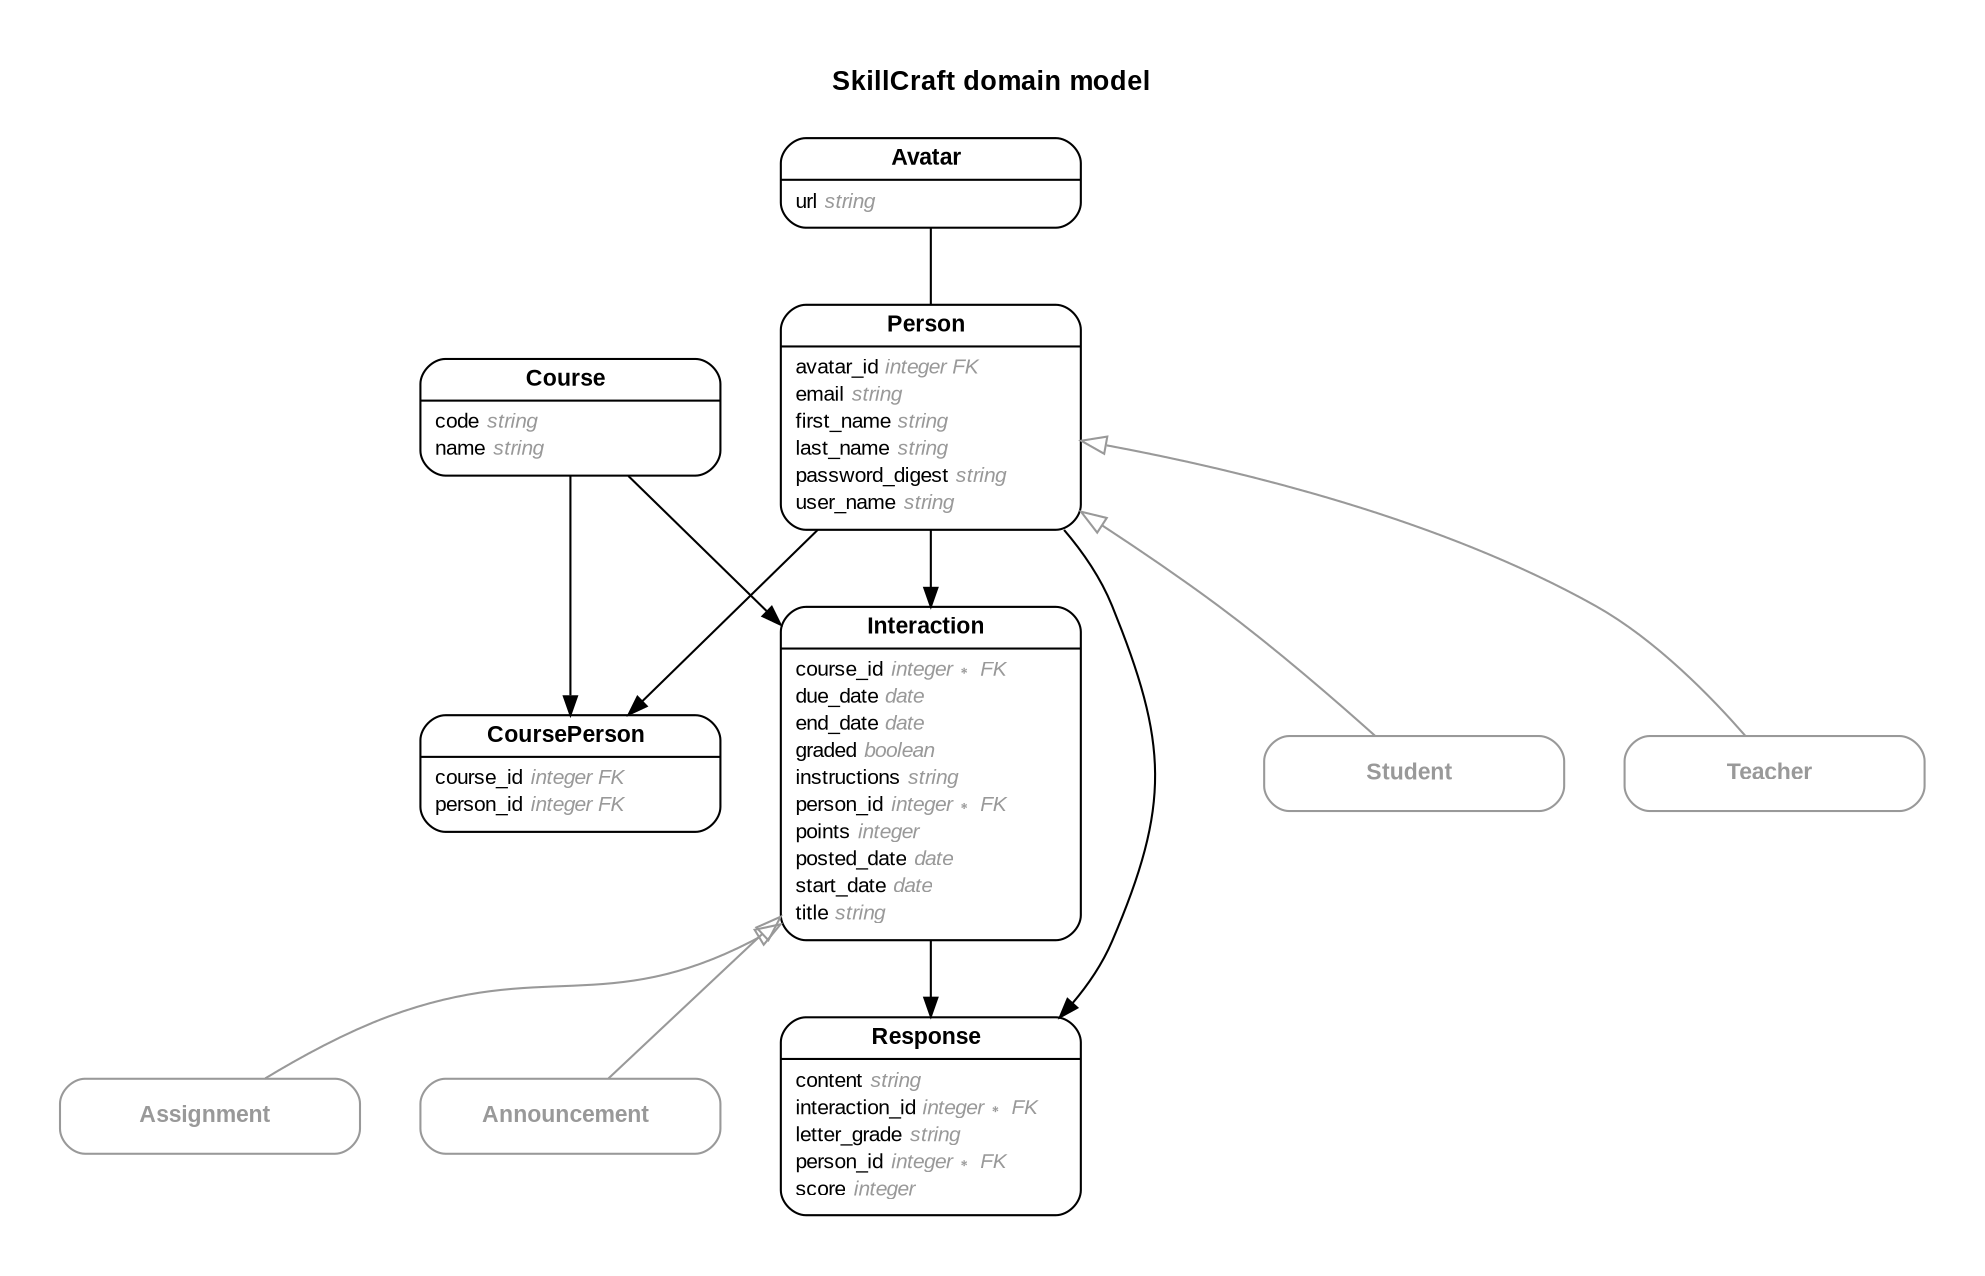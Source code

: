digraph SkillCraft {
rankdir = "LR";
ranksep = "0.5";
nodesep = "0.4";
pad = "0.4,0.4";
margin = "0,0";
concentrate = "true";
labelloc = "t";
fontsize = "13";
fontname = "Arial Bold";
splines = "spline";
node[ shape  =  "Mrecord" , fontsize  =  "10" , fontname  =  "Arial" , margin  =  "0.07,0.05" , penwidth  =  "1.0"];
edge[ fontname  =  "Arial" , fontsize  =  "7" , dir  =  "both" , arrowsize  =  "0.9" , penwidth  =  "1.0" , labelangle  =  "32" , labeldistance  =  "1.8"];
rankdir = "TB";
label = "SkillCraft domain model\n\n";
m_Announcement [color = "grey60", fontcolor = "grey60", label = <{<table border="0" align="center" cellspacing="0.5" cellpadding="0" width="134">
  <tr><td align="center" valign="bottom" width="130"><font face="Arial Bold" point-size="11">Announcement</font></td></tr>
</table>
}>];
m_Assignment [color = "grey60", fontcolor = "grey60", label = <{<table border="0" align="center" cellspacing="0.5" cellpadding="0" width="134">
  <tr><td align="center" valign="bottom" width="130"><font face="Arial Bold" point-size="11">Assignment</font></td></tr>
</table>
}>];
m_Avatar [label = <{<table border="0" align="center" cellspacing="0.5" cellpadding="0" width="134">
  <tr><td align="center" valign="bottom" width="130"><font face="Arial Bold" point-size="11">Avatar</font></td></tr>
</table>
|
<table border="0" align="left" cellspacing="2" cellpadding="0" width="134">
  <tr><td align="left" width="130" port="url">url <font face="Arial Italic" color="grey60">string</font></td></tr>
</table>
}>];
m_Course [label = <{<table border="0" align="center" cellspacing="0.5" cellpadding="0" width="134">
  <tr><td align="center" valign="bottom" width="130"><font face="Arial Bold" point-size="11">Course</font></td></tr>
</table>
|
<table border="0" align="left" cellspacing="2" cellpadding="0" width="134">
  <tr><td align="left" width="130" port="code">code <font face="Arial Italic" color="grey60">string</font></td></tr>
  <tr><td align="left" width="130" port="name">name <font face="Arial Italic" color="grey60">string</font></td></tr>
</table>
}>];
m_CoursePerson [label = <{<table border="0" align="center" cellspacing="0.5" cellpadding="0" width="134">
  <tr><td align="center" valign="bottom" width="130"><font face="Arial Bold" point-size="11">CoursePerson</font></td></tr>
</table>
|
<table border="0" align="left" cellspacing="2" cellpadding="0" width="134">
  <tr><td align="left" width="130" port="course_id">course_id <font face="Arial Italic" color="grey60">integer FK</font></td></tr>
  <tr><td align="left" width="130" port="person_id">person_id <font face="Arial Italic" color="grey60">integer FK</font></td></tr>
</table>
}>];
m_Interaction [label = <{<table border="0" align="center" cellspacing="0.5" cellpadding="0" width="134">
  <tr><td align="center" valign="bottom" width="130"><font face="Arial Bold" point-size="11">Interaction</font></td></tr>
</table>
|
<table border="0" align="left" cellspacing="2" cellpadding="0" width="134">
  <tr><td align="left" width="130" port="course_id">course_id <font face="Arial Italic" color="grey60">integer ∗ FK</font></td></tr>
  <tr><td align="left" width="130" port="due_date">due_date <font face="Arial Italic" color="grey60">date</font></td></tr>
  <tr><td align="left" width="130" port="end_date">end_date <font face="Arial Italic" color="grey60">date</font></td></tr>
  <tr><td align="left" width="130" port="graded">graded <font face="Arial Italic" color="grey60">boolean</font></td></tr>
  <tr><td align="left" width="130" port="instructions">instructions <font face="Arial Italic" color="grey60">string</font></td></tr>
  <tr><td align="left" width="130" port="person_id">person_id <font face="Arial Italic" color="grey60">integer ∗ FK</font></td></tr>
  <tr><td align="left" width="130" port="points">points <font face="Arial Italic" color="grey60">integer</font></td></tr>
  <tr><td align="left" width="130" port="posted_date">posted_date <font face="Arial Italic" color="grey60">date</font></td></tr>
  <tr><td align="left" width="130" port="start_date">start_date <font face="Arial Italic" color="grey60">date</font></td></tr>
  <tr><td align="left" width="130" port="title">title <font face="Arial Italic" color="grey60">string</font></td></tr>
</table>
}>];
m_Person [label = <{<table border="0" align="center" cellspacing="0.5" cellpadding="0" width="134">
  <tr><td align="center" valign="bottom" width="130"><font face="Arial Bold" point-size="11">Person</font></td></tr>
</table>
|
<table border="0" align="left" cellspacing="2" cellpadding="0" width="134">
  <tr><td align="left" width="130" port="avatar_id">avatar_id <font face="Arial Italic" color="grey60">integer FK</font></td></tr>
  <tr><td align="left" width="130" port="email">email <font face="Arial Italic" color="grey60">string</font></td></tr>
  <tr><td align="left" width="130" port="first_name">first_name <font face="Arial Italic" color="grey60">string</font></td></tr>
  <tr><td align="left" width="130" port="last_name">last_name <font face="Arial Italic" color="grey60">string</font></td></tr>
  <tr><td align="left" width="130" port="password_digest">password_digest <font face="Arial Italic" color="grey60">string</font></td></tr>
  <tr><td align="left" width="130" port="user_name">user_name <font face="Arial Italic" color="grey60">string</font></td></tr>
</table>
}>];
m_Response [label = <{<table border="0" align="center" cellspacing="0.5" cellpadding="0" width="134">
  <tr><td align="center" valign="bottom" width="130"><font face="Arial Bold" point-size="11">Response</font></td></tr>
</table>
|
<table border="0" align="left" cellspacing="2" cellpadding="0" width="134">
  <tr><td align="left" width="130" port="content">content <font face="Arial Italic" color="grey60">string</font></td></tr>
  <tr><td align="left" width="130" port="interaction_id">interaction_id <font face="Arial Italic" color="grey60">integer ∗ FK</font></td></tr>
  <tr><td align="left" width="130" port="letter_grade">letter_grade <font face="Arial Italic" color="grey60">string</font></td></tr>
  <tr><td align="left" width="130" port="person_id">person_id <font face="Arial Italic" color="grey60">integer ∗ FK</font></td></tr>
  <tr><td align="left" width="130" port="score">score <font face="Arial Italic" color="grey60">integer</font></td></tr>
</table>
}>];
m_Student [color = "grey60", fontcolor = "grey60", label = <{<table border="0" align="center" cellspacing="0.5" cellpadding="0" width="134">
  <tr><td align="center" valign="bottom" width="130"><font face="Arial Bold" point-size="11">Student</font></td></tr>
</table>
}>];
m_Teacher [color = "grey60", fontcolor = "grey60", label = <{<table border="0" align="center" cellspacing="0.5" cellpadding="0" width="134">
  <tr><td align="center" valign="bottom" width="130"><font face="Arial Bold" point-size="11">Teacher</font></td></tr>
</table>
}>];
  m_Interaction -> m_Announcement [color = "grey60", arrowtail = "onormal", arrowhead = "none", arrowsize = "1.2"];
  m_Interaction -> m_Assignment [color = "grey60", arrowtail = "onormal", arrowhead = "none", arrowsize = "1.2"];
  m_Person -> m_Student [color = "grey60", arrowtail = "onormal", arrowhead = "none", arrowsize = "1.2"];
  m_Person -> m_Teacher [color = "grey60", arrowtail = "onormal", arrowhead = "none", arrowsize = "1.2"];
  m_Person -> m_CoursePerson [arrowhead = "normal", arrowtail = "none", weight = "4"];
  m_Avatar -> m_Person [arrowhead = "none", arrowtail = "none", weight = "4"];
  m_Course -> m_Interaction [arrowhead = "normal", arrowtail = "none", weight = "4"];
  m_Person -> m_Interaction [arrowhead = "normal", arrowtail = "none", weight = "3"];
  m_Interaction -> m_Response [arrowhead = "normal", arrowtail = "none", weight = "4"];
  m_Course -> m_CoursePerson [arrowhead = "normal", arrowtail = "none", weight = "2"];
  m_Person -> m_Response [arrowhead = "normal", arrowtail = "none", weight = "1"];
}
